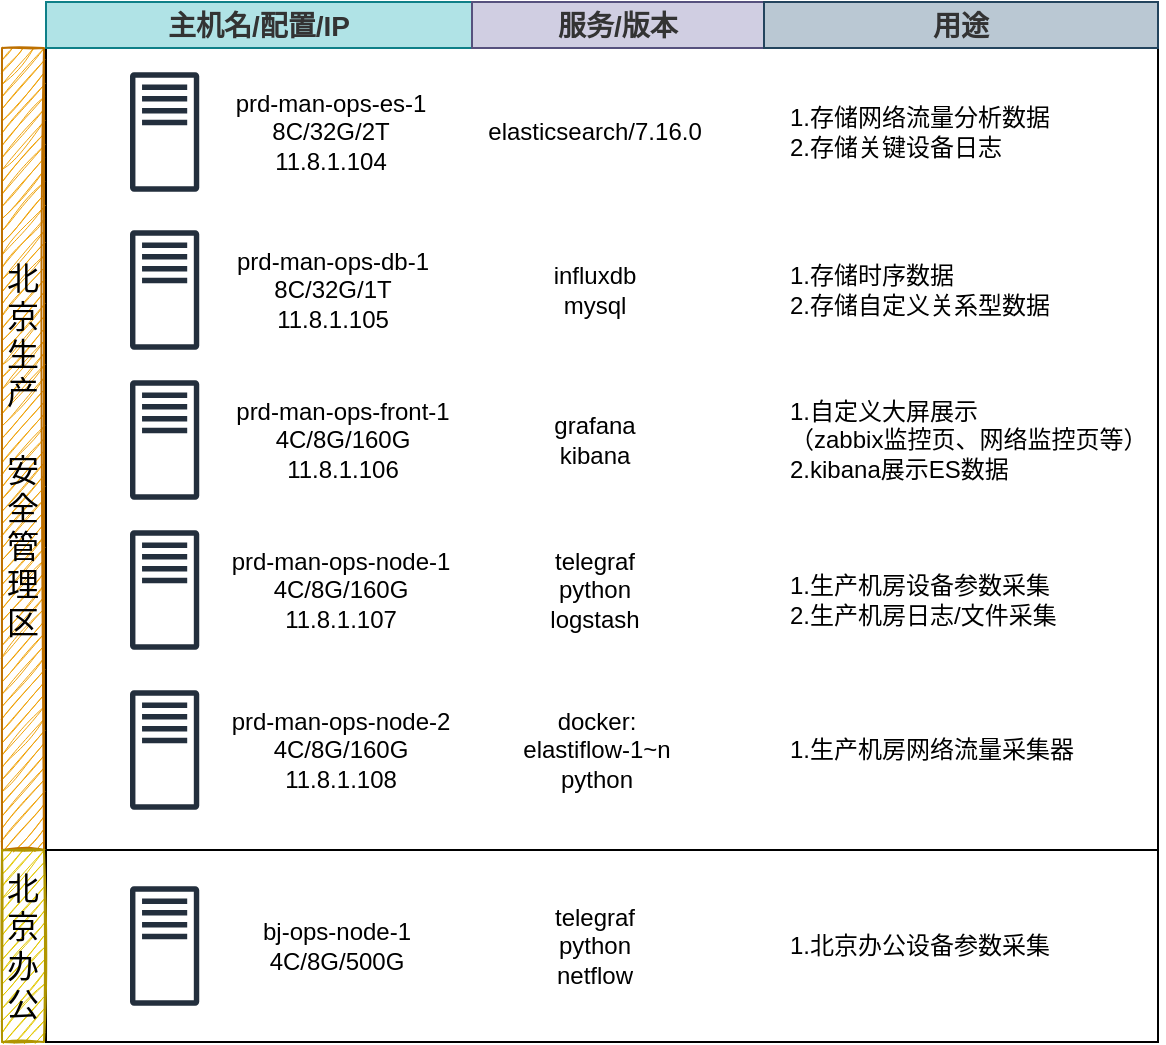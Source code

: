 <mxfile version="16.2.6" type="github">
  <diagram id="M0WVf2To3Flb4aFUHyW2" name="Page-1">
    <mxGraphModel dx="1040" dy="558" grid="0" gridSize="10" guides="1" tooltips="1" connect="1" arrows="1" fold="1" page="1" pageScale="1" pageWidth="1169" pageHeight="827" math="0" shadow="0">
      <root>
        <mxCell id="0" />
        <mxCell id="1" parent="0" />
        <mxCell id="w6TZy_TVgEyDya5JYvPt-36" value="" style="rounded=0;whiteSpace=wrap;html=1;" parent="1" vertex="1">
          <mxGeometry x="191" y="492" width="556" height="96" as="geometry" />
        </mxCell>
        <mxCell id="w6TZy_TVgEyDya5JYvPt-35" value="" style="rounded=0;whiteSpace=wrap;html=1;" parent="1" vertex="1">
          <mxGeometry x="191" y="91" width="556" height="401" as="geometry" />
        </mxCell>
        <mxCell id="w6TZy_TVgEyDya5JYvPt-2" value="" style="sketch=0;outlineConnect=0;fontColor=#232F3E;gradientColor=none;fillColor=#232F3D;strokeColor=none;dashed=0;verticalLabelPosition=bottom;verticalAlign=top;align=center;html=1;fontSize=12;fontStyle=0;aspect=fixed;pointerEvents=1;shape=mxgraph.aws4.traditional_server;shadow=0;" parent="1" vertex="1">
          <mxGeometry x="233" y="103" width="34.62" height="60" as="geometry" />
        </mxCell>
        <mxCell id="w6TZy_TVgEyDya5JYvPt-3" value="prd-man-ops-es-1&lt;br&gt;8C/32G/2T&lt;br&gt;11.8.1.104" style="text;html=1;align=center;verticalAlign=middle;resizable=0;points=[];autosize=1;strokeColor=none;fillColor=none;sketch=0;shadow=0;rotation=0;" parent="1" vertex="1">
          <mxGeometry x="280.62" y="110" width="105" height="46" as="geometry" />
        </mxCell>
        <mxCell id="w6TZy_TVgEyDya5JYvPt-4" value="prd-man-ops-db-1&lt;br&gt;8C/32G/1T&lt;br&gt;11.8.1.105" style="text;html=1;align=center;verticalAlign=middle;resizable=0;points=[];autosize=1;strokeColor=none;fillColor=none;" parent="1" vertex="1">
          <mxGeometry x="280.62" y="189" width="106" height="46" as="geometry" />
        </mxCell>
        <mxCell id="w6TZy_TVgEyDya5JYvPt-5" value="prd-man-ops-front-1&lt;br&gt;4C/8G/160G&lt;br&gt;11.8.1.106" style="text;html=1;align=center;verticalAlign=middle;resizable=0;points=[];autosize=1;strokeColor=none;fillColor=none;" parent="1" vertex="1">
          <mxGeometry x="280.62" y="264" width="116" height="46" as="geometry" />
        </mxCell>
        <mxCell id="w6TZy_TVgEyDya5JYvPt-7" value="" style="sketch=0;outlineConnect=0;fontColor=#232F3E;gradientColor=none;fillColor=#232F3D;strokeColor=none;dashed=0;verticalLabelPosition=bottom;verticalAlign=top;align=center;html=1;fontSize=12;fontStyle=0;aspect=fixed;pointerEvents=1;shape=mxgraph.aws4.traditional_server;" parent="1" vertex="1">
          <mxGeometry x="233" y="182" width="34.62" height="60" as="geometry" />
        </mxCell>
        <mxCell id="w6TZy_TVgEyDya5JYvPt-8" value="" style="sketch=0;outlineConnect=0;fontColor=#232F3E;gradientColor=none;fillColor=#232F3D;strokeColor=none;dashed=0;verticalLabelPosition=bottom;verticalAlign=top;align=center;html=1;fontSize=12;fontStyle=0;aspect=fixed;pointerEvents=1;shape=mxgraph.aws4.traditional_server;" parent="1" vertex="1">
          <mxGeometry x="233" y="257" width="34.62" height="60" as="geometry" />
        </mxCell>
        <mxCell id="w6TZy_TVgEyDya5JYvPt-9" value="" style="sketch=0;outlineConnect=0;fontColor=#232F3E;gradientColor=none;fillColor=#232F3D;strokeColor=none;dashed=0;verticalLabelPosition=bottom;verticalAlign=top;align=center;html=1;fontSize=12;fontStyle=0;aspect=fixed;pointerEvents=1;shape=mxgraph.aws4.traditional_server;" parent="1" vertex="1">
          <mxGeometry x="233" y="332" width="34.62" height="60" as="geometry" />
        </mxCell>
        <mxCell id="w6TZy_TVgEyDya5JYvPt-10" value="" style="sketch=0;outlineConnect=0;fontColor=#232F3E;gradientColor=none;fillColor=#232F3D;strokeColor=none;dashed=0;verticalLabelPosition=bottom;verticalAlign=top;align=center;html=1;fontSize=12;fontStyle=0;aspect=fixed;pointerEvents=1;shape=mxgraph.aws4.traditional_server;" parent="1" vertex="1">
          <mxGeometry x="233" y="412" width="34.62" height="60" as="geometry" />
        </mxCell>
        <mxCell id="w6TZy_TVgEyDya5JYvPt-11" value="prd-man-ops-node-1&lt;br&gt;4C/8G/160G&lt;br&gt;11.8.1.107" style="text;html=1;align=center;verticalAlign=middle;resizable=0;points=[];autosize=1;strokeColor=none;fillColor=none;" parent="1" vertex="1">
          <mxGeometry x="278.62" y="339" width="119" height="46" as="geometry" />
        </mxCell>
        <mxCell id="w6TZy_TVgEyDya5JYvPt-16" value="elasticsearch/7.16.0" style="text;html=1;align=center;verticalAlign=middle;resizable=0;points=[];autosize=1;strokeColor=none;fillColor=none;" parent="1" vertex="1">
          <mxGeometry x="406.62" y="124" width="116" height="18" as="geometry" />
        </mxCell>
        <mxCell id="w6TZy_TVgEyDya5JYvPt-17" value="influxdb&lt;br&gt;mysql" style="text;html=1;align=center;verticalAlign=middle;resizable=0;points=[];autosize=1;strokeColor=none;fillColor=none;" parent="1" vertex="1">
          <mxGeometry x="434.62" y="197" width="60" height="30" as="geometry" />
        </mxCell>
        <mxCell id="w6TZy_TVgEyDya5JYvPt-19" value="grafana&lt;br&gt;kibana" style="text;html=1;align=center;verticalAlign=middle;resizable=0;points=[];autosize=1;strokeColor=none;fillColor=none;" parent="1" vertex="1">
          <mxGeometry x="434.62" y="272" width="60" height="30" as="geometry" />
        </mxCell>
        <mxCell id="w6TZy_TVgEyDya5JYvPt-20" value="telegraf&lt;br&gt;python&lt;br&gt;logstash" style="text;html=1;align=center;verticalAlign=middle;resizable=0;points=[];autosize=1;strokeColor=none;fillColor=none;" parent="1" vertex="1">
          <mxGeometry x="434.62" y="337" width="60" height="50" as="geometry" />
        </mxCell>
        <mxCell id="w6TZy_TVgEyDya5JYvPt-21" value="docker:&lt;br&gt;elastiflow-1~n&lt;br&gt;python" style="text;html=1;align=center;verticalAlign=middle;resizable=0;points=[];autosize=1;strokeColor=none;fillColor=none;" parent="1" vertex="1">
          <mxGeometry x="423.62" y="419" width="84" height="46" as="geometry" />
        </mxCell>
        <mxCell id="w6TZy_TVgEyDya5JYvPt-22" value="prd-man-ops-node-2&lt;br&gt;4C/8G/160G&lt;br&gt;11.8.1.108" style="text;html=1;align=center;verticalAlign=middle;resizable=0;points=[];autosize=1;strokeColor=none;fillColor=none;" parent="1" vertex="1">
          <mxGeometry x="278.62" y="419" width="119" height="46" as="geometry" />
        </mxCell>
        <mxCell id="w6TZy_TVgEyDya5JYvPt-24" value="1.存储网络流量分析数据&lt;br&gt;&lt;div&gt;&lt;span&gt;2.存储关键设备日志&lt;/span&gt;&lt;/div&gt;" style="text;html=1;align=left;verticalAlign=middle;resizable=0;points=[];autosize=1;strokeColor=none;fillColor=none;rounded=0;glass=0;shadow=0;sketch=0;" parent="1" vertex="1">
          <mxGeometry x="560.62" y="117" width="140" height="32" as="geometry" />
        </mxCell>
        <mxCell id="w6TZy_TVgEyDya5JYvPt-25" value="1.存储时序数据&lt;br&gt;2.存储自定义关系型数据" style="text;html=1;align=left;verticalAlign=middle;resizable=0;points=[];autosize=1;strokeColor=none;fillColor=none;" parent="1" vertex="1">
          <mxGeometry x="560.62" y="197" width="150" height="30" as="geometry" />
        </mxCell>
        <mxCell id="w6TZy_TVgEyDya5JYvPt-26" value="1.自定义大屏展示&lt;br&gt;（zabbix监控页、网络监控页等）&lt;br&gt;2.kibana展示ES数据" style="text;html=1;align=left;verticalAlign=middle;resizable=0;points=[];autosize=1;strokeColor=none;fillColor=none;" parent="1" vertex="1">
          <mxGeometry x="560.62" y="264" width="189" height="46" as="geometry" />
        </mxCell>
        <mxCell id="w6TZy_TVgEyDya5JYvPt-27" value="1.生产机房设备参数采集&lt;br&gt;2.生产机房日志/文件采集" style="text;html=1;align=left;verticalAlign=middle;resizable=0;points=[];autosize=1;strokeColor=none;fillColor=none;" parent="1" vertex="1">
          <mxGeometry x="560.62" y="352" width="150" height="30" as="geometry" />
        </mxCell>
        <mxCell id="w6TZy_TVgEyDya5JYvPt-28" value="1.生产机房网络流量采集器" style="text;html=1;align=left;verticalAlign=middle;resizable=0;points=[];autosize=1;strokeColor=none;fillColor=none;" parent="1" vertex="1">
          <mxGeometry x="560.62" y="432" width="160" height="20" as="geometry" />
        </mxCell>
        <mxCell id="w6TZy_TVgEyDya5JYvPt-30" value="" style="sketch=0;outlineConnect=0;fontColor=#232F3E;gradientColor=none;fillColor=#232F3D;strokeColor=none;dashed=0;verticalLabelPosition=bottom;verticalAlign=top;align=center;html=1;fontSize=12;fontStyle=0;aspect=fixed;pointerEvents=1;shape=mxgraph.aws4.traditional_server;" parent="1" vertex="1">
          <mxGeometry x="233" y="510" width="34.62" height="60" as="geometry" />
        </mxCell>
        <mxCell id="w6TZy_TVgEyDya5JYvPt-31" value="bj-ops-node-1&lt;br&gt;4C/8G/500G" style="text;html=1;align=center;verticalAlign=middle;resizable=0;points=[];autosize=1;strokeColor=none;fillColor=none;" parent="1" vertex="1">
          <mxGeometry x="294" y="524" width="84" height="32" as="geometry" />
        </mxCell>
        <mxCell id="w6TZy_TVgEyDya5JYvPt-32" value="telegraf&lt;br&gt;python&lt;br&gt;netflow" style="text;html=1;align=center;verticalAlign=middle;resizable=0;points=[];autosize=1;strokeColor=none;fillColor=none;" parent="1" vertex="1">
          <mxGeometry x="439.62" y="517" width="50" height="46" as="geometry" />
        </mxCell>
        <mxCell id="w6TZy_TVgEyDya5JYvPt-33" value="1.北京办公设备参数采集" style="text;html=1;align=left;verticalAlign=middle;resizable=0;points=[];autosize=1;strokeColor=none;fillColor=none;" parent="1" vertex="1">
          <mxGeometry x="560.62" y="531" width="140" height="18" as="geometry" />
        </mxCell>
        <mxCell id="w6TZy_TVgEyDya5JYvPt-37" value="北京生产&lt;br&gt;&lt;br&gt;安全管理区" style="text;html=1;strokeColor=#BD7000;fillColor=#f0a30a;align=center;verticalAlign=middle;whiteSpace=wrap;rounded=0;horizontal=1;fontSize=16;fontColor=#000000;sketch=1;" parent="1" vertex="1">
          <mxGeometry x="169" y="91" width="21" height="401" as="geometry" />
        </mxCell>
        <mxCell id="w6TZy_TVgEyDya5JYvPt-42" value="北京办公" style="text;html=1;strokeColor=#B09500;fillColor=#e3c800;align=center;verticalAlign=middle;whiteSpace=wrap;rounded=0;horizontal=1;fontSize=16;fontColor=#000000;sketch=1;glass=0;" parent="1" vertex="1">
          <mxGeometry x="169" y="492" width="21" height="96" as="geometry" />
        </mxCell>
        <mxCell id="w6TZy_TVgEyDya5JYvPt-46" value="&lt;span style=&quot;color: rgb(51 , 51 , 51)&quot;&gt;主机名/配置/IP&lt;/span&gt;" style="rounded=0;whiteSpace=wrap;html=1;shadow=0;glass=0;labelBackgroundColor=none;labelBorderColor=none;sketch=0;fontSize=14;fillColor=#b0e3e6;strokeColor=#0e8088;fontStyle=1" parent="1" vertex="1">
          <mxGeometry x="191" y="68" width="213" height="23" as="geometry" />
        </mxCell>
        <mxCell id="w6TZy_TVgEyDya5JYvPt-47" value="&lt;span style=&quot;color: rgb(51 , 51 , 51)&quot;&gt;服务/版本&lt;/span&gt;" style="rounded=0;whiteSpace=wrap;html=1;shadow=0;glass=0;labelBackgroundColor=none;labelBorderColor=none;sketch=0;fontSize=14;fillColor=#d0cee2;strokeColor=#56517e;fontStyle=1" parent="1" vertex="1">
          <mxGeometry x="404" y="68" width="146" height="23" as="geometry" />
        </mxCell>
        <mxCell id="w6TZy_TVgEyDya5JYvPt-48" value="&lt;span style=&quot;color: rgb(51 , 51 , 51)&quot;&gt;用途&lt;/span&gt;" style="rounded=0;whiteSpace=wrap;html=1;shadow=0;glass=0;labelBackgroundColor=none;labelBorderColor=none;sketch=0;fontSize=14;fillColor=#bac8d3;strokeColor=#23445d;fontStyle=1" parent="1" vertex="1">
          <mxGeometry x="550" y="68" width="197" height="23" as="geometry" />
        </mxCell>
      </root>
    </mxGraphModel>
  </diagram>
</mxfile>

